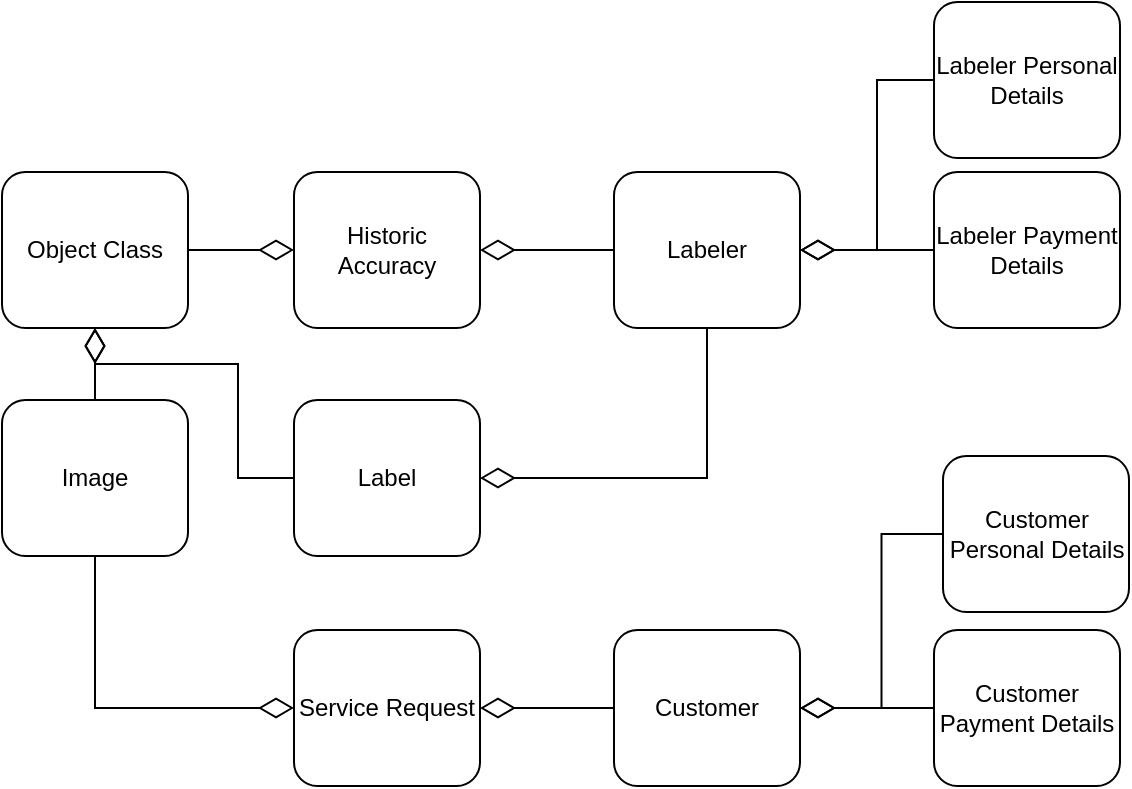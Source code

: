 <mxfile version="24.6.3" type="device">
  <diagram name="Page-1" id="89TZ19gWY7W0ePc-vl2k">
    <mxGraphModel dx="1341" dy="479" grid="0" gridSize="10" guides="1" tooltips="1" connect="1" arrows="1" fold="1" page="0" pageScale="1" pageWidth="850" pageHeight="1100" math="0" shadow="0">
      <root>
        <mxCell id="0" />
        <mxCell id="1" parent="0" />
        <mxCell id="EzBn0c6tag-FfFrsa1lQ-2" style="edgeStyle=orthogonalEdgeStyle;rounded=0;orthogonalLoop=1;jettySize=auto;html=1;endArrow=none;endFill=0;startArrow=diamondThin;startFill=0;startSize=15;" edge="1" parent="1" source="fMrCQe8hS_KQJnWJYASq-1" target="fMrCQe8hS_KQJnWJYASq-3">
          <mxGeometry relative="1" as="geometry" />
        </mxCell>
        <mxCell id="fMrCQe8hS_KQJnWJYASq-1" value="Historic Accuracy" style="rounded=1;whiteSpace=wrap;html=1;" parent="1" vertex="1">
          <mxGeometry x="-162" y="257" width="93" height="78" as="geometry" />
        </mxCell>
        <mxCell id="EzBn0c6tag-FfFrsa1lQ-3" style="edgeStyle=orthogonalEdgeStyle;shape=connector;rounded=0;orthogonalLoop=1;jettySize=auto;html=1;strokeColor=default;align=center;verticalAlign=middle;fontFamily=Helvetica;fontSize=11;fontColor=default;labelBackgroundColor=default;endArrow=none;endFill=0;startArrow=diamondThin;startFill=0;startSize=15;" edge="1" parent="1" source="fMrCQe8hS_KQJnWJYASq-3" target="fMrCQe8hS_KQJnWJYASq-6">
          <mxGeometry relative="1" as="geometry" />
        </mxCell>
        <mxCell id="EzBn0c6tag-FfFrsa1lQ-4" style="edgeStyle=orthogonalEdgeStyle;shape=connector;rounded=0;orthogonalLoop=1;jettySize=auto;html=1;entryX=0;entryY=0.5;entryDx=0;entryDy=0;strokeColor=default;align=center;verticalAlign=middle;fontFamily=Helvetica;fontSize=11;fontColor=default;labelBackgroundColor=default;endArrow=none;endFill=0;startArrow=diamondThin;startFill=0;startSize=15;" edge="1" parent="1" source="fMrCQe8hS_KQJnWJYASq-3" target="fMrCQe8hS_KQJnWJYASq-7">
          <mxGeometry relative="1" as="geometry" />
        </mxCell>
        <mxCell id="EzBn0c6tag-FfFrsa1lQ-16" style="edgeStyle=orthogonalEdgeStyle;shape=connector;rounded=0;orthogonalLoop=1;jettySize=auto;html=1;entryX=1;entryY=0.5;entryDx=0;entryDy=0;strokeColor=default;align=center;verticalAlign=middle;fontFamily=Helvetica;fontSize=11;fontColor=default;labelBackgroundColor=default;endArrow=diamondThin;endFill=0;endSize=15;" edge="1" parent="1" source="fMrCQe8hS_KQJnWJYASq-3" target="fMrCQe8hS_KQJnWJYASq-12">
          <mxGeometry relative="1" as="geometry">
            <Array as="points">
              <mxPoint x="44" y="410" />
            </Array>
          </mxGeometry>
        </mxCell>
        <mxCell id="fMrCQe8hS_KQJnWJYASq-3" value="Labeler" style="rounded=1;whiteSpace=wrap;html=1;" parent="1" vertex="1">
          <mxGeometry x="-2" y="257" width="93" height="78" as="geometry" />
        </mxCell>
        <mxCell id="EzBn0c6tag-FfFrsa1lQ-14" style="edgeStyle=orthogonalEdgeStyle;shape=connector;rounded=0;orthogonalLoop=1;jettySize=auto;html=1;entryX=0;entryY=0.5;entryDx=0;entryDy=0;strokeColor=default;align=center;verticalAlign=middle;fontFamily=Helvetica;fontSize=11;fontColor=default;labelBackgroundColor=default;endArrow=none;endFill=0;startArrow=diamondThin;startFill=0;startSize=15;" edge="1" parent="1" source="fMrCQe8hS_KQJnWJYASq-4" target="fMrCQe8hS_KQJnWJYASq-5">
          <mxGeometry relative="1" as="geometry" />
        </mxCell>
        <mxCell id="EzBn0c6tag-FfFrsa1lQ-15" style="edgeStyle=orthogonalEdgeStyle;shape=connector;rounded=0;orthogonalLoop=1;jettySize=auto;html=1;entryX=0;entryY=0.5;entryDx=0;entryDy=0;strokeColor=default;align=center;verticalAlign=middle;fontFamily=Helvetica;fontSize=11;fontColor=default;labelBackgroundColor=default;endArrow=none;endFill=0;startArrow=diamondThin;startFill=0;startSize=15;" edge="1" parent="1" source="fMrCQe8hS_KQJnWJYASq-4" target="fMrCQe8hS_KQJnWJYASq-9">
          <mxGeometry relative="1" as="geometry" />
        </mxCell>
        <mxCell id="fMrCQe8hS_KQJnWJYASq-4" value="Customer" style="rounded=1;whiteSpace=wrap;html=1;" parent="1" vertex="1">
          <mxGeometry x="-2" y="486" width="93" height="78" as="geometry" />
        </mxCell>
        <mxCell id="fMrCQe8hS_KQJnWJYASq-5" value="Customer Payment Details" style="rounded=1;whiteSpace=wrap;html=1;" parent="1" vertex="1">
          <mxGeometry x="158" y="486" width="93" height="78" as="geometry" />
        </mxCell>
        <mxCell id="fMrCQe8hS_KQJnWJYASq-6" value="Labeler Payment Details" style="rounded=1;whiteSpace=wrap;html=1;" parent="1" vertex="1">
          <mxGeometry x="158" y="257" width="93" height="78" as="geometry" />
        </mxCell>
        <mxCell id="fMrCQe8hS_KQJnWJYASq-7" value="Labeler Personal Details" style="rounded=1;whiteSpace=wrap;html=1;" parent="1" vertex="1">
          <mxGeometry x="158" y="172" width="93" height="78" as="geometry" />
        </mxCell>
        <mxCell id="fMrCQe8hS_KQJnWJYASq-9" value="Customer Personal Details" style="rounded=1;whiteSpace=wrap;html=1;" parent="1" vertex="1">
          <mxGeometry x="162.5" y="399" width="93" height="78" as="geometry" />
        </mxCell>
        <mxCell id="EzBn0c6tag-FfFrsa1lQ-9" style="edgeStyle=orthogonalEdgeStyle;shape=connector;rounded=0;orthogonalLoop=1;jettySize=auto;html=1;entryX=0;entryY=0.5;entryDx=0;entryDy=0;strokeColor=default;align=center;verticalAlign=middle;fontFamily=Helvetica;fontSize=11;fontColor=default;labelBackgroundColor=default;endArrow=none;endFill=0;startArrow=diamondThin;startFill=0;startSize=15;" edge="1" parent="1" source="fMrCQe8hS_KQJnWJYASq-10" target="fMrCQe8hS_KQJnWJYASq-4">
          <mxGeometry relative="1" as="geometry" />
        </mxCell>
        <mxCell id="EzBn0c6tag-FfFrsa1lQ-13" style="edgeStyle=orthogonalEdgeStyle;shape=connector;rounded=0;orthogonalLoop=1;jettySize=auto;html=1;entryX=0.5;entryY=1;entryDx=0;entryDy=0;strokeColor=default;align=center;verticalAlign=middle;fontFamily=Helvetica;fontSize=11;fontColor=default;labelBackgroundColor=default;endArrow=none;endFill=0;startArrow=diamondThin;startFill=0;startSize=15;endSize=15;" edge="1" parent="1" source="fMrCQe8hS_KQJnWJYASq-10" target="fMrCQe8hS_KQJnWJYASq-11">
          <mxGeometry relative="1" as="geometry" />
        </mxCell>
        <mxCell id="fMrCQe8hS_KQJnWJYASq-10" value="Service Request" style="rounded=1;whiteSpace=wrap;html=1;" parent="1" vertex="1">
          <mxGeometry x="-162" y="486" width="93" height="78" as="geometry" />
        </mxCell>
        <mxCell id="fMrCQe8hS_KQJnWJYASq-11" value="Image" style="rounded=1;whiteSpace=wrap;html=1;" parent="1" vertex="1">
          <mxGeometry x="-308" y="371" width="93" height="78" as="geometry" />
        </mxCell>
        <mxCell id="fMrCQe8hS_KQJnWJYASq-12" value="Label" style="rounded=1;whiteSpace=wrap;html=1;" parent="1" vertex="1">
          <mxGeometry x="-162" y="371" width="93" height="78" as="geometry" />
        </mxCell>
        <mxCell id="EzBn0c6tag-FfFrsa1lQ-10" style="edgeStyle=orthogonalEdgeStyle;shape=connector;rounded=0;orthogonalLoop=1;jettySize=auto;html=1;entryX=0;entryY=0.5;entryDx=0;entryDy=0;strokeColor=default;align=center;verticalAlign=middle;fontFamily=Helvetica;fontSize=11;fontColor=default;labelBackgroundColor=default;endArrow=diamondThin;endFill=0;endSize=15;" edge="1" parent="1" source="fMrCQe8hS_KQJnWJYASq-13" target="fMrCQe8hS_KQJnWJYASq-1">
          <mxGeometry relative="1" as="geometry" />
        </mxCell>
        <mxCell id="EzBn0c6tag-FfFrsa1lQ-11" style="edgeStyle=orthogonalEdgeStyle;shape=connector;rounded=0;orthogonalLoop=1;jettySize=auto;html=1;entryX=0.5;entryY=0;entryDx=0;entryDy=0;strokeColor=default;align=center;verticalAlign=middle;fontFamily=Helvetica;fontSize=11;fontColor=default;labelBackgroundColor=default;endArrow=none;endFill=0;startArrow=diamondThin;startFill=0;startSize=15;" edge="1" parent="1" source="fMrCQe8hS_KQJnWJYASq-13" target="fMrCQe8hS_KQJnWJYASq-11">
          <mxGeometry relative="1" as="geometry" />
        </mxCell>
        <mxCell id="EzBn0c6tag-FfFrsa1lQ-12" style="edgeStyle=orthogonalEdgeStyle;shape=connector;rounded=0;orthogonalLoop=1;jettySize=auto;html=1;entryX=0;entryY=0.5;entryDx=0;entryDy=0;strokeColor=default;align=center;verticalAlign=middle;fontFamily=Helvetica;fontSize=11;fontColor=default;labelBackgroundColor=default;endArrow=none;endFill=0;startArrow=diamondThin;startFill=0;endSize=11;startSize=15;" edge="1" parent="1" source="fMrCQe8hS_KQJnWJYASq-13" target="fMrCQe8hS_KQJnWJYASq-12">
          <mxGeometry relative="1" as="geometry">
            <Array as="points">
              <mxPoint x="-262" y="353" />
              <mxPoint x="-190" y="353" />
              <mxPoint x="-190" y="410" />
            </Array>
          </mxGeometry>
        </mxCell>
        <mxCell id="fMrCQe8hS_KQJnWJYASq-13" value="Object Class" style="rounded=1;whiteSpace=wrap;html=1;" parent="1" vertex="1">
          <mxGeometry x="-308" y="257" width="93" height="78" as="geometry" />
        </mxCell>
      </root>
    </mxGraphModel>
  </diagram>
</mxfile>
